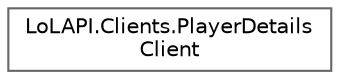 digraph "Graphical Class Hierarchy"
{
 // LATEX_PDF_SIZE
  bgcolor="transparent";
  edge [fontname=Helvetica,fontsize=10,labelfontname=Helvetica,labelfontsize=10];
  node [fontname=Helvetica,fontsize=10,shape=box,height=0.2,width=0.4];
  rankdir="LR";
  Node0 [id="Node000000",label="LoLAPI.Clients.PlayerDetails\lClient",height=0.2,width=0.4,color="grey40", fillcolor="white", style="filled",URL="$class_lo_l_a_p_i_1_1_clients_1_1_player_details_client.html",tooltip=" "];
}
